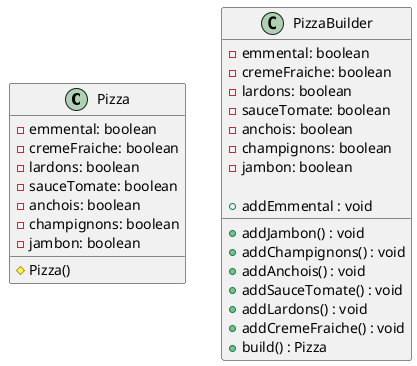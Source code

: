 @startuml builder

class Pizza {
    - emmental: boolean
    - cremeFraiche: boolean
    - lardons: boolean 
    - sauceTomate: boolean 
    - anchois: boolean 
    - champignons: boolean 
    - jambon: boolean 
    # Pizza()
}

class PizzaBuilder {
    - emmental: boolean
    - cremeFraiche: boolean
    - lardons: boolean 
    - sauceTomate: boolean 
    - anchois: boolean 
    - champignons: boolean 
    - jambon: boolean 

    + addJambon() : void
    + addChampignons() : void
    + addAnchois() : void
    + addSauceTomate() : void
    + addLardons() : void
    + addCremeFraiche() : void
    + addEmmental : void
    + build() : Pizza
}

@enduml
